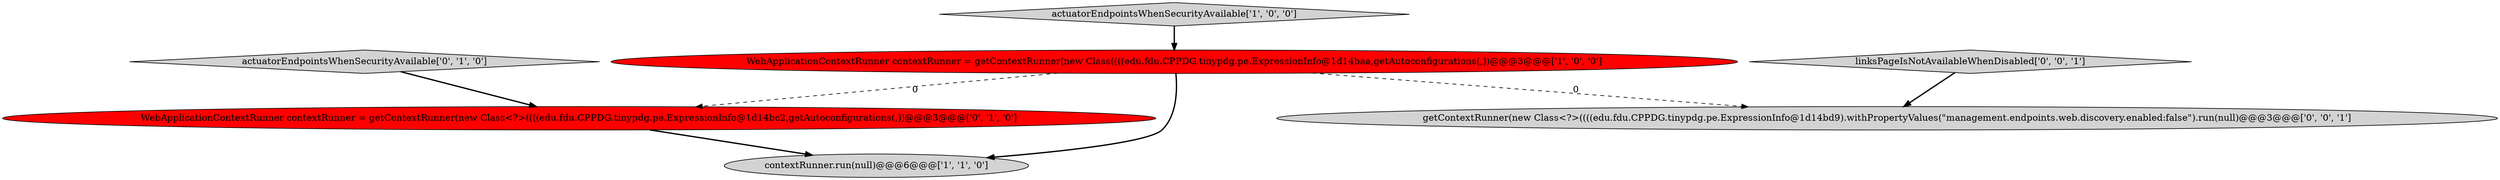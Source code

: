 digraph {
3 [style = filled, label = "actuatorEndpointsWhenSecurityAvailable['0', '1', '0']", fillcolor = lightgray, shape = diamond image = "AAA0AAABBB2BBB"];
2 [style = filled, label = "WebApplicationContextRunner contextRunner = getContextRunner(new Class((((edu.fdu.CPPDG.tinypdg.pe.ExpressionInfo@1d14baa,getAutoconfigurations(,))@@@3@@@['1', '0', '0']", fillcolor = red, shape = ellipse image = "AAA1AAABBB1BBB"];
6 [style = filled, label = "linksPageIsNotAvailableWhenDisabled['0', '0', '1']", fillcolor = lightgray, shape = diamond image = "AAA0AAABBB3BBB"];
5 [style = filled, label = "getContextRunner(new Class<?>((((edu.fdu.CPPDG.tinypdg.pe.ExpressionInfo@1d14bd9).withPropertyValues(\"management.endpoints.web.discovery.enabled:false\").run(null)@@@3@@@['0', '0', '1']", fillcolor = lightgray, shape = ellipse image = "AAA0AAABBB3BBB"];
4 [style = filled, label = "WebApplicationContextRunner contextRunner = getContextRunner(new Class<?>((((edu.fdu.CPPDG.tinypdg.pe.ExpressionInfo@1d14bc2,getAutoconfigurations(,))@@@3@@@['0', '1', '0']", fillcolor = red, shape = ellipse image = "AAA1AAABBB2BBB"];
1 [style = filled, label = "contextRunner.run(null)@@@6@@@['1', '1', '0']", fillcolor = lightgray, shape = ellipse image = "AAA0AAABBB1BBB"];
0 [style = filled, label = "actuatorEndpointsWhenSecurityAvailable['1', '0', '0']", fillcolor = lightgray, shape = diamond image = "AAA0AAABBB1BBB"];
2->4 [style = dashed, label="0"];
6->5 [style = bold, label=""];
2->5 [style = dashed, label="0"];
4->1 [style = bold, label=""];
3->4 [style = bold, label=""];
2->1 [style = bold, label=""];
0->2 [style = bold, label=""];
}
